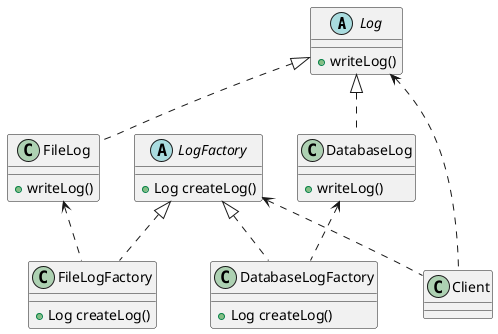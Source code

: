 @startuml

abstract Log {
  + writeLog()
}

class FileLog {
  + writeLog()
}

class DatabaseLog {
  + writeLog()
}

Log <|.. FileLog
Log <|.. DatabaseLog

abstract LogFactory {
  + Log createLog()
}

class FileLogFactory {
  + Log createLog()
}

class DatabaseLogFactory {
  + Log createLog()
}

LogFactory <|.. FileLogFactory
LogFactory <|.. DatabaseLogFactory

FileLog <.. FileLogFactory
DatabaseLog <.. DatabaseLogFactory

class Client

Log <.. Client
LogFactory <.. Client

@enduml
